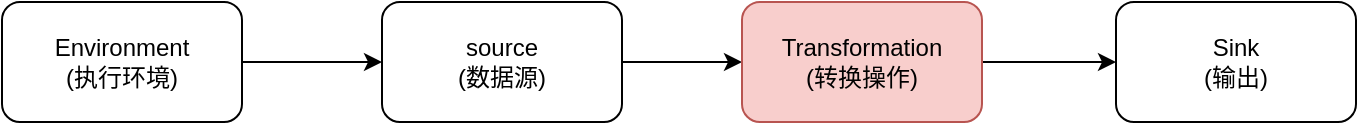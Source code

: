 <mxfile version="20.5.3" type="embed"><diagram id="23iRSUPoRavnBvh4doch" name="Page-1"><mxGraphModel dx="1573" dy="677" grid="1" gridSize="10" guides="1" tooltips="1" connect="1" arrows="1" fold="1" page="1" pageScale="1" pageWidth="827" pageHeight="1169" math="0" shadow="0"><root><mxCell id="0"/><mxCell id="1" parent="0"/><mxCell id="6" style="edgeStyle=orthogonalEdgeStyle;rounded=0;orthogonalLoop=1;jettySize=auto;html=1;" edge="1" parent="1" source="2" target="3"><mxGeometry relative="1" as="geometry"/></mxCell><mxCell id="2" value="Environment&lt;br&gt;(执行环境)" style="rounded=1;whiteSpace=wrap;html=1;" vertex="1" parent="1"><mxGeometry x="75" y="280" width="120" height="60" as="geometry"/></mxCell><mxCell id="7" style="edgeStyle=orthogonalEdgeStyle;rounded=0;orthogonalLoop=1;jettySize=auto;html=1;entryX=0;entryY=0.5;entryDx=0;entryDy=0;" edge="1" parent="1" source="3" target="4"><mxGeometry relative="1" as="geometry"/></mxCell><mxCell id="3" value="source&lt;br&gt;(数据源)" style="rounded=1;whiteSpace=wrap;html=1;" vertex="1" parent="1"><mxGeometry x="265" y="280" width="120" height="60" as="geometry"/></mxCell><mxCell id="8" style="edgeStyle=orthogonalEdgeStyle;rounded=0;orthogonalLoop=1;jettySize=auto;html=1;" edge="1" parent="1" source="4" target="5"><mxGeometry relative="1" as="geometry"/></mxCell><mxCell id="4" value="Transformation&lt;br&gt;(转换操作)" style="rounded=1;whiteSpace=wrap;html=1;fillColor=#f8cecc;strokeColor=#b85450;" vertex="1" parent="1"><mxGeometry x="445" y="280" width="120" height="60" as="geometry"/></mxCell><mxCell id="5" value="Sink&lt;br&gt;(输出)" style="rounded=1;whiteSpace=wrap;html=1;" vertex="1" parent="1"><mxGeometry x="632" y="280" width="120" height="60" as="geometry"/></mxCell></root></mxGraphModel></diagram></mxfile>